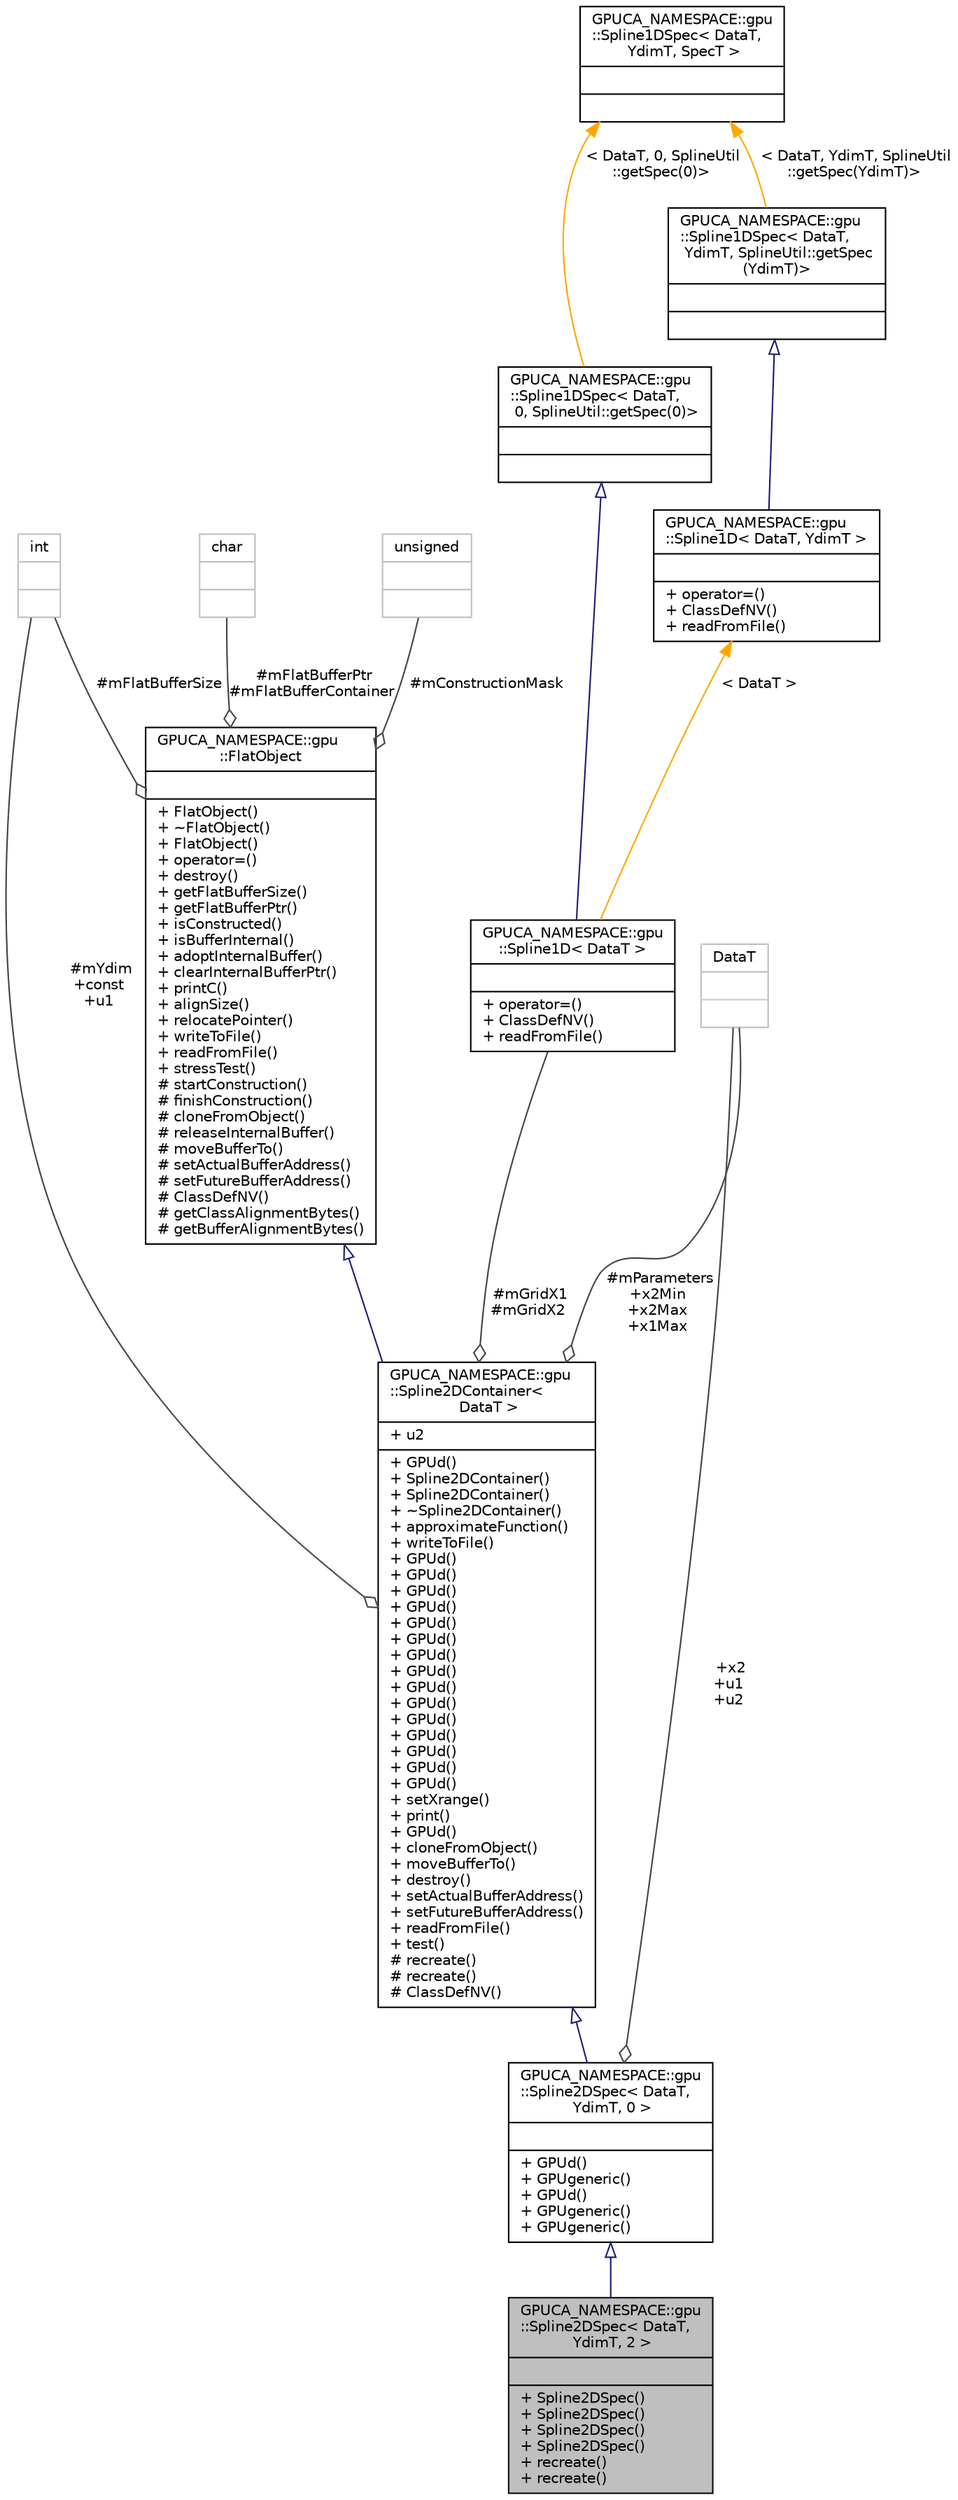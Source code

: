 digraph "GPUCA_NAMESPACE::gpu::Spline2DSpec&lt; DataT, YdimT, 2 &gt;"
{
 // INTERACTIVE_SVG=YES
  bgcolor="transparent";
  edge [fontname="Helvetica",fontsize="10",labelfontname="Helvetica",labelfontsize="10"];
  node [fontname="Helvetica",fontsize="10",shape=record];
  Node4 [label="{GPUCA_NAMESPACE::gpu\l::Spline2DSpec\< DataT,\l YdimT, 2 \>\n||+ Spline2DSpec()\l+ Spline2DSpec()\l+ Spline2DSpec()\l+ Spline2DSpec()\l+ recreate()\l+ recreate()\l}",height=0.2,width=0.4,color="black", fillcolor="grey75", style="filled", fontcolor="black"];
  Node5 -> Node4 [dir="back",color="midnightblue",fontsize="10",style="solid",arrowtail="onormal",fontname="Helvetica"];
  Node5 [label="{GPUCA_NAMESPACE::gpu\l::Spline2DSpec\< DataT,\l YdimT, 0 \>\n||+ GPUd()\l+ GPUgeneric()\l+ GPUd()\l+ GPUgeneric()\l+ GPUgeneric()\l}",height=0.2,width=0.4,color="black",URL="$df/d9c/classGPUCA__NAMESPACE_1_1gpu_1_1Spline2DSpec_3_01DataT_00_01YdimT_00_010_01_4.html"];
  Node6 -> Node5 [dir="back",color="midnightblue",fontsize="10",style="solid",arrowtail="onormal",fontname="Helvetica"];
  Node6 [label="{GPUCA_NAMESPACE::gpu\l::Spline2DContainer\<\l DataT \>\n|+ u2\l|+ GPUd()\l+ Spline2DContainer()\l+ Spline2DContainer()\l+ ~Spline2DContainer()\l+ approximateFunction()\l+ writeToFile()\l+ GPUd()\l+ GPUd()\l+ GPUd()\l+ GPUd()\l+ GPUd()\l+ GPUd()\l+ GPUd()\l+ GPUd()\l+ GPUd()\l+ GPUd()\l+ GPUd()\l+ GPUd()\l+ GPUd()\l+ GPUd()\l+ GPUd()\l+ setXrange()\l+ print()\l+ GPUd()\l+ cloneFromObject()\l+ moveBufferTo()\l+ destroy()\l+ setActualBufferAddress()\l+ setFutureBufferAddress()\l+ readFromFile()\l+ test()\l# recreate()\l# recreate()\l# ClassDefNV()\l}",height=0.2,width=0.4,color="black",URL="$dc/d7b/classGPUCA__NAMESPACE_1_1gpu_1_1Spline2DContainer.html"];
  Node7 -> Node6 [dir="back",color="midnightblue",fontsize="10",style="solid",arrowtail="onormal",fontname="Helvetica"];
  Node7 [label="{GPUCA_NAMESPACE::gpu\l::FlatObject\n||+ FlatObject()\l+ ~FlatObject()\l+ FlatObject()\l+ operator=()\l+ destroy()\l+ getFlatBufferSize()\l+ getFlatBufferPtr()\l+ isConstructed()\l+ isBufferInternal()\l+ adoptInternalBuffer()\l+ clearInternalBufferPtr()\l+ printC()\l+ alignSize()\l+ relocatePointer()\l+ writeToFile()\l+ readFromFile()\l+ stressTest()\l# startConstruction()\l# finishConstruction()\l# cloneFromObject()\l# releaseInternalBuffer()\l# moveBufferTo()\l# setActualBufferAddress()\l# setFutureBufferAddress()\l# ClassDefNV()\l# getClassAlignmentBytes()\l# getBufferAlignmentBytes()\l}",height=0.2,width=0.4,color="black",URL="$dc/d5e/classGPUCA__NAMESPACE_1_1gpu_1_1FlatObject.html",tooltip="GPUCA_GPUCODE. "];
  Node8 -> Node7 [color="grey25",fontsize="10",style="solid",label=" #mFlatBufferPtr\n#mFlatBufferContainer" ,arrowhead="odiamond",fontname="Helvetica"];
  Node8 [label="{char\n||}",height=0.2,width=0.4,color="grey75"];
  Node9 -> Node7 [color="grey25",fontsize="10",style="solid",label=" #mFlatBufferSize" ,arrowhead="odiamond",fontname="Helvetica"];
  Node9 [label="{int\n||}",height=0.2,width=0.4,color="grey75"];
  Node10 -> Node7 [color="grey25",fontsize="10",style="solid",label=" #mConstructionMask" ,arrowhead="odiamond",fontname="Helvetica"];
  Node10 [label="{unsigned\n||}",height=0.2,width=0.4,color="grey75"];
  Node11 -> Node6 [color="grey25",fontsize="10",style="solid",label=" #mParameters\n+x2Min\n+x2Max\n+x1Max" ,arrowhead="odiamond",fontname="Helvetica"];
  Node11 [label="{DataT\n||}",height=0.2,width=0.4,color="grey75"];
  Node12 -> Node6 [color="grey25",fontsize="10",style="solid",label=" #mGridX1\n#mGridX2" ,arrowhead="odiamond",fontname="Helvetica"];
  Node12 [label="{GPUCA_NAMESPACE::gpu\l::Spline1D\< DataT \>\n||+ operator=()\l+ ClassDefNV()\l+ readFromFile()\l}",height=0.2,width=0.4,color="black",URL="$d0/d36/classGPUCA__NAMESPACE_1_1gpu_1_1Spline1D.html"];
  Node13 -> Node12 [dir="back",color="midnightblue",fontsize="10",style="solid",arrowtail="onormal",fontname="Helvetica"];
  Node13 [label="{GPUCA_NAMESPACE::gpu\l::Spline1DSpec\< DataT,\l 0, SplineUtil::getSpec(0)\>\n||}",height=0.2,width=0.4,color="black",URL="$db/d2c/classGPUCA__NAMESPACE_1_1gpu_1_1Spline1DSpec.html"];
  Node14 -> Node13 [dir="back",color="orange",fontsize="10",style="solid",label=" \< DataT, 0, SplineUtil\l::getSpec(0)\>" ,fontname="Helvetica"];
  Node14 [label="{GPUCA_NAMESPACE::gpu\l::Spline1DSpec\< DataT,\l YdimT, SpecT \>\n||}",height=0.2,width=0.4,color="black",URL="$db/d2c/classGPUCA__NAMESPACE_1_1gpu_1_1Spline1DSpec.html"];
  Node15 -> Node12 [dir="back",color="orange",fontsize="10",style="solid",label=" \< DataT \>" ,fontname="Helvetica"];
  Node15 [label="{GPUCA_NAMESPACE::gpu\l::Spline1D\< DataT, YdimT \>\n||+ operator=()\l+ ClassDefNV()\l+ readFromFile()\l}",height=0.2,width=0.4,color="black",URL="$d0/d36/classGPUCA__NAMESPACE_1_1gpu_1_1Spline1D.html"];
  Node16 -> Node15 [dir="back",color="midnightblue",fontsize="10",style="solid",arrowtail="onormal",fontname="Helvetica"];
  Node16 [label="{GPUCA_NAMESPACE::gpu\l::Spline1DSpec\< DataT,\l YdimT, SplineUtil::getSpec\l(YdimT)\>\n||}",height=0.2,width=0.4,color="black",URL="$db/d2c/classGPUCA__NAMESPACE_1_1gpu_1_1Spline1DSpec.html"];
  Node14 -> Node16 [dir="back",color="orange",fontsize="10",style="solid",label=" \< DataT, YdimT, SplineUtil\l::getSpec(YdimT)\>" ,fontname="Helvetica"];
  Node9 -> Node6 [color="grey25",fontsize="10",style="solid",label=" #mYdim\n+const\n+u1" ,arrowhead="odiamond",fontname="Helvetica"];
  Node11 -> Node5 [color="grey25",fontsize="10",style="solid",label=" +x2\n+u1\n+u2" ,arrowhead="odiamond",fontname="Helvetica"];
}
